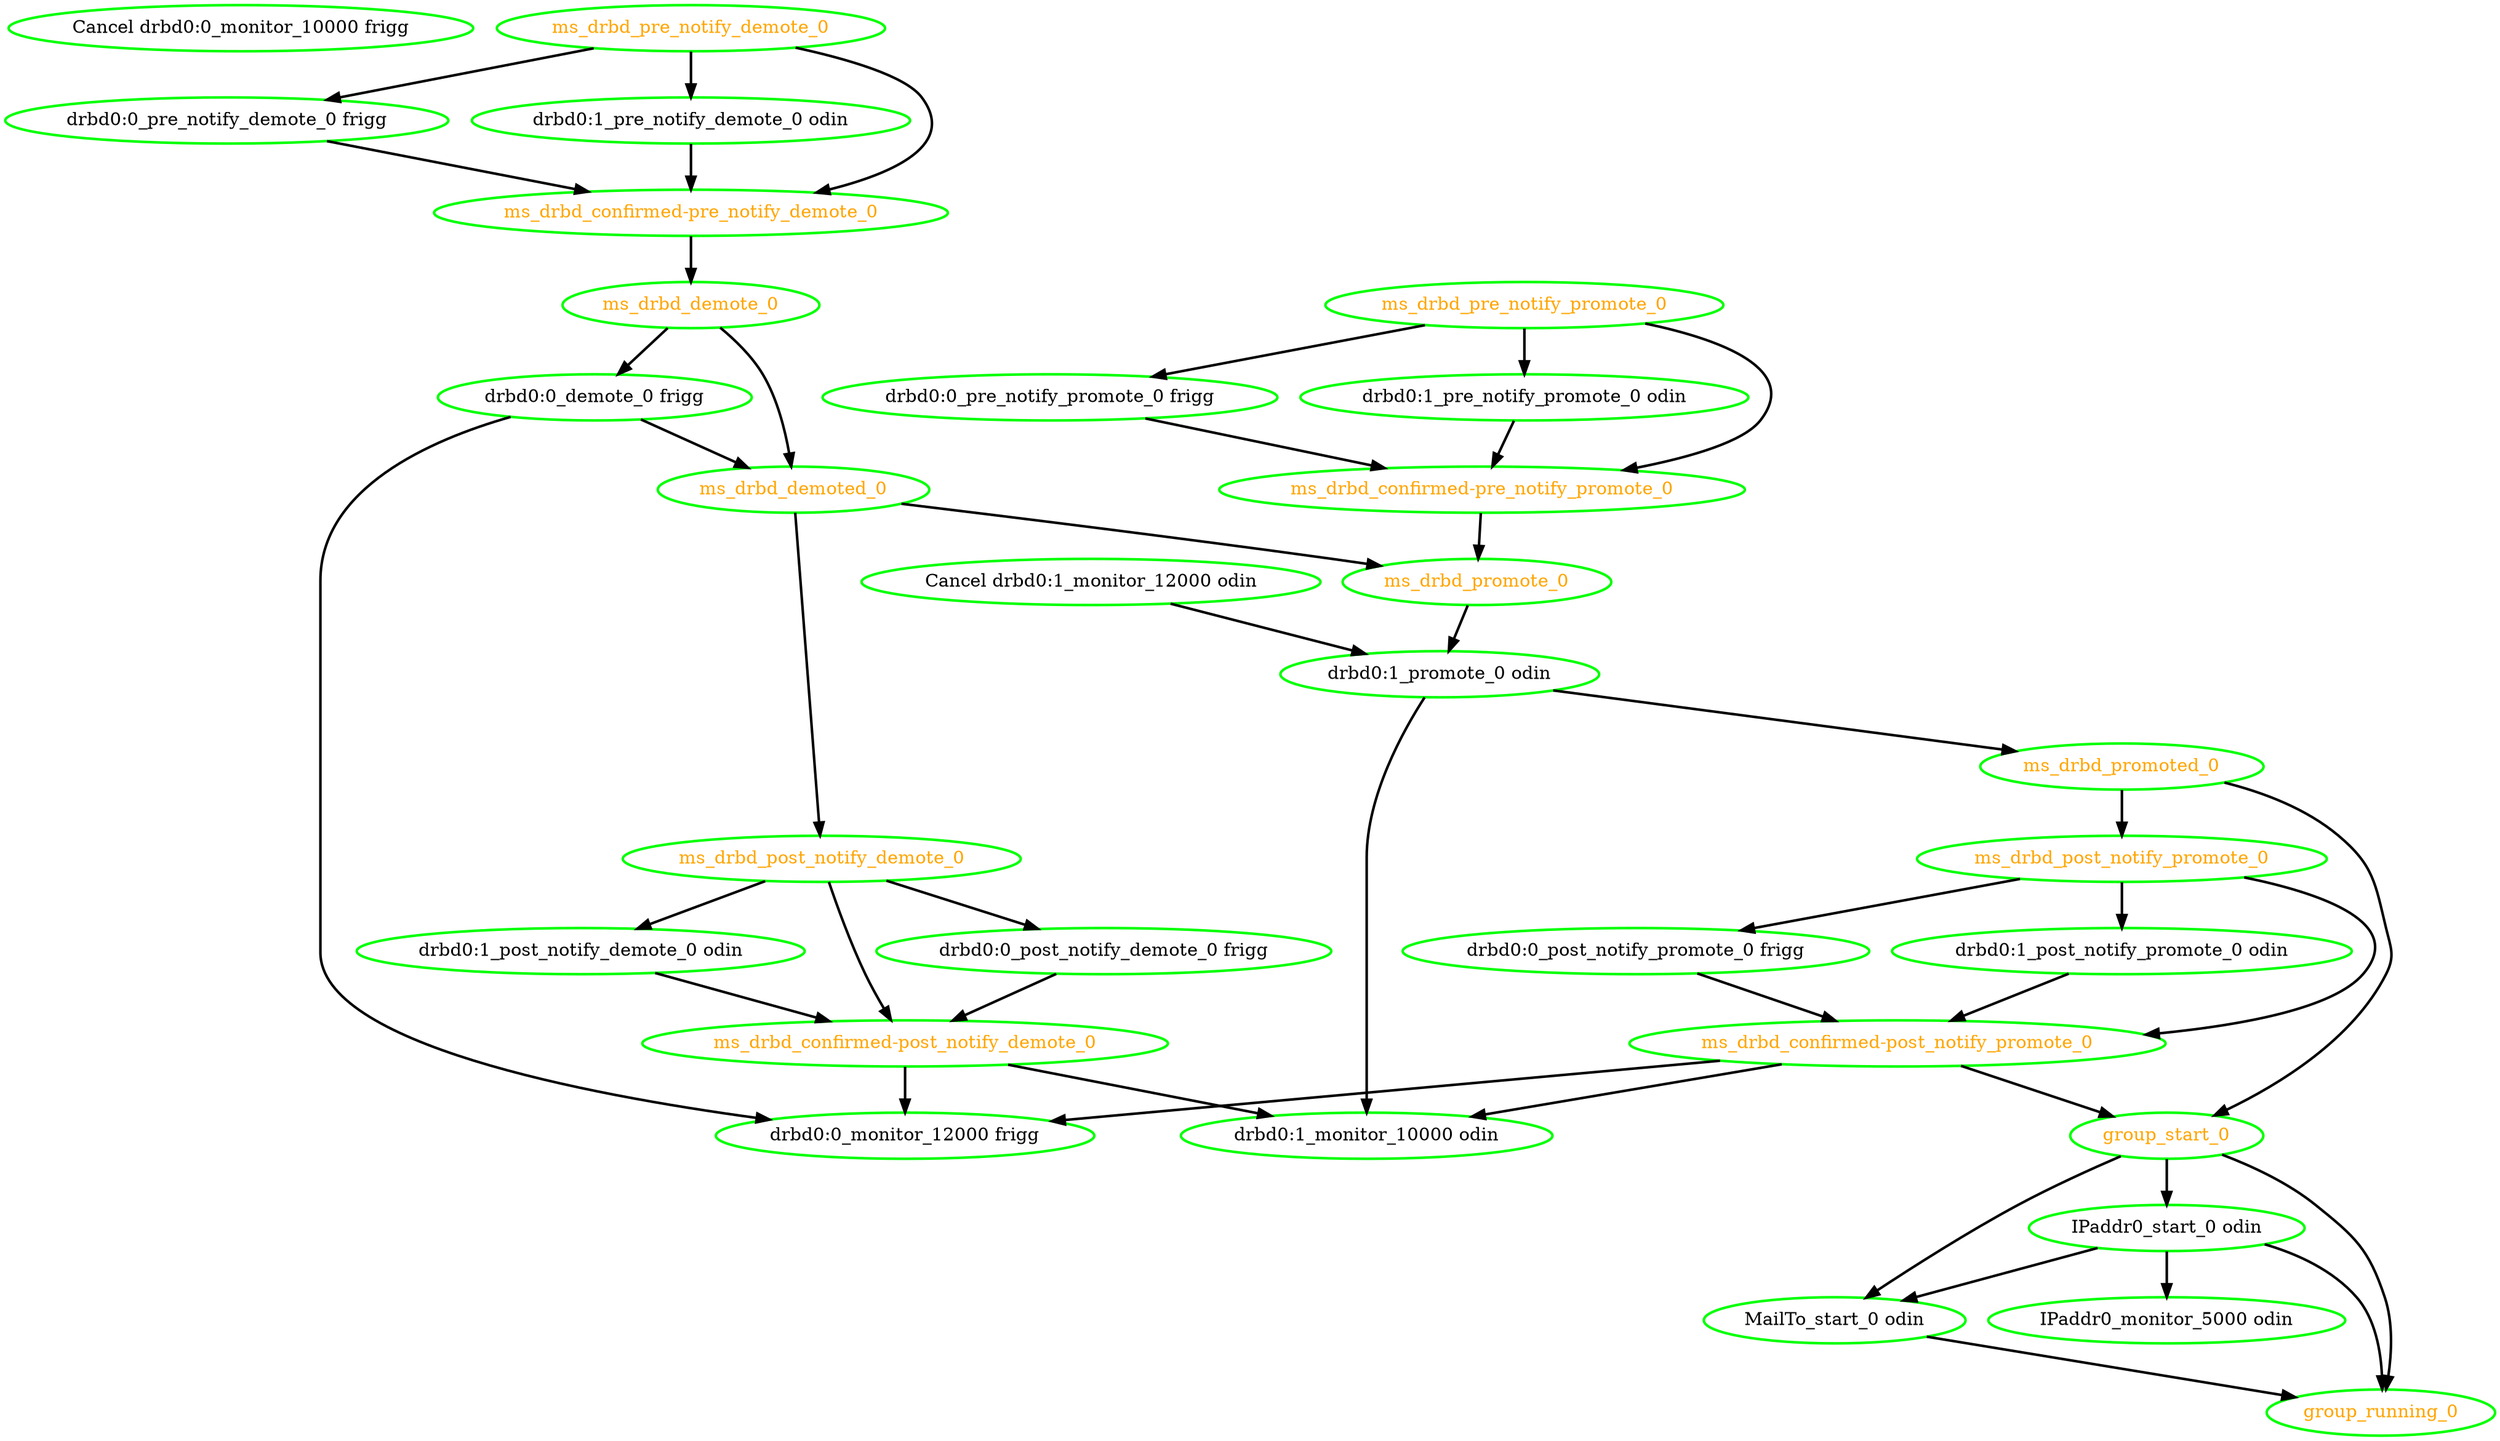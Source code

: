 digraph "g" {
"Cancel drbd0:0_monitor_10000 frigg" [ style=bold color="green" fontcolor="black"  ]
"Cancel drbd0:1_monitor_12000 odin" -> "drbd0:1_promote_0 odin" [ style = bold]
"Cancel drbd0:1_monitor_12000 odin" [ style=bold color="green" fontcolor="black"  ]
"IPaddr0_monitor_5000 odin" [ style=bold color="green" fontcolor="black"  ]
"IPaddr0_start_0 odin" -> "IPaddr0_monitor_5000 odin" [ style = bold]
"IPaddr0_start_0 odin" -> "MailTo_start_0 odin" [ style = bold]
"IPaddr0_start_0 odin" -> "group_running_0" [ style = bold]
"IPaddr0_start_0 odin" [ style=bold color="green" fontcolor="black"  ]
"MailTo_start_0 odin" -> "group_running_0" [ style = bold]
"MailTo_start_0 odin" [ style=bold color="green" fontcolor="black"  ]
"drbd0:0_demote_0 frigg" -> "drbd0:0_monitor_12000 frigg" [ style = bold]
"drbd0:0_demote_0 frigg" -> "ms_drbd_demoted_0" [ style = bold]
"drbd0:0_demote_0 frigg" [ style=bold color="green" fontcolor="black"  ]
"drbd0:0_monitor_12000 frigg" [ style=bold color="green" fontcolor="black"  ]
"drbd0:0_post_notify_demote_0 frigg" -> "ms_drbd_confirmed-post_notify_demote_0" [ style = bold]
"drbd0:0_post_notify_demote_0 frigg" [ style=bold color="green" fontcolor="black"  ]
"drbd0:0_post_notify_promote_0 frigg" -> "ms_drbd_confirmed-post_notify_promote_0" [ style = bold]
"drbd0:0_post_notify_promote_0 frigg" [ style=bold color="green" fontcolor="black"  ]
"drbd0:0_pre_notify_demote_0 frigg" -> "ms_drbd_confirmed-pre_notify_demote_0" [ style = bold]
"drbd0:0_pre_notify_demote_0 frigg" [ style=bold color="green" fontcolor="black"  ]
"drbd0:0_pre_notify_promote_0 frigg" -> "ms_drbd_confirmed-pre_notify_promote_0" [ style = bold]
"drbd0:0_pre_notify_promote_0 frigg" [ style=bold color="green" fontcolor="black"  ]
"drbd0:1_monitor_10000 odin" [ style=bold color="green" fontcolor="black"  ]
"drbd0:1_post_notify_demote_0 odin" -> "ms_drbd_confirmed-post_notify_demote_0" [ style = bold]
"drbd0:1_post_notify_demote_0 odin" [ style=bold color="green" fontcolor="black"  ]
"drbd0:1_post_notify_promote_0 odin" -> "ms_drbd_confirmed-post_notify_promote_0" [ style = bold]
"drbd0:1_post_notify_promote_0 odin" [ style=bold color="green" fontcolor="black"  ]
"drbd0:1_pre_notify_demote_0 odin" -> "ms_drbd_confirmed-pre_notify_demote_0" [ style = bold]
"drbd0:1_pre_notify_demote_0 odin" [ style=bold color="green" fontcolor="black"  ]
"drbd0:1_pre_notify_promote_0 odin" -> "ms_drbd_confirmed-pre_notify_promote_0" [ style = bold]
"drbd0:1_pre_notify_promote_0 odin" [ style=bold color="green" fontcolor="black"  ]
"drbd0:1_promote_0 odin" -> "drbd0:1_monitor_10000 odin" [ style = bold]
"drbd0:1_promote_0 odin" -> "ms_drbd_promoted_0" [ style = bold]
"drbd0:1_promote_0 odin" [ style=bold color="green" fontcolor="black"  ]
"group_running_0" [ style=bold color="green" fontcolor="orange"  ]
"group_start_0" -> "IPaddr0_start_0 odin" [ style = bold]
"group_start_0" -> "MailTo_start_0 odin" [ style = bold]
"group_start_0" -> "group_running_0" [ style = bold]
"group_start_0" [ style=bold color="green" fontcolor="orange"  ]
"ms_drbd_confirmed-post_notify_demote_0" -> "drbd0:0_monitor_12000 frigg" [ style = bold]
"ms_drbd_confirmed-post_notify_demote_0" -> "drbd0:1_monitor_10000 odin" [ style = bold]
"ms_drbd_confirmed-post_notify_demote_0" [ style=bold color="green" fontcolor="orange"  ]
"ms_drbd_confirmed-post_notify_promote_0" -> "drbd0:0_monitor_12000 frigg" [ style = bold]
"ms_drbd_confirmed-post_notify_promote_0" -> "drbd0:1_monitor_10000 odin" [ style = bold]
"ms_drbd_confirmed-post_notify_promote_0" -> "group_start_0" [ style = bold]
"ms_drbd_confirmed-post_notify_promote_0" [ style=bold color="green" fontcolor="orange"  ]
"ms_drbd_confirmed-pre_notify_demote_0" -> "ms_drbd_demote_0" [ style = bold]
"ms_drbd_confirmed-pre_notify_demote_0" [ style=bold color="green" fontcolor="orange"  ]
"ms_drbd_confirmed-pre_notify_promote_0" -> "ms_drbd_promote_0" [ style = bold]
"ms_drbd_confirmed-pre_notify_promote_0" [ style=bold color="green" fontcolor="orange"  ]
"ms_drbd_demote_0" -> "drbd0:0_demote_0 frigg" [ style = bold]
"ms_drbd_demote_0" -> "ms_drbd_demoted_0" [ style = bold]
"ms_drbd_demote_0" [ style=bold color="green" fontcolor="orange"  ]
"ms_drbd_demoted_0" -> "ms_drbd_post_notify_demote_0" [ style = bold]
"ms_drbd_demoted_0" -> "ms_drbd_promote_0" [ style = bold]
"ms_drbd_demoted_0" [ style=bold color="green" fontcolor="orange"  ]
"ms_drbd_post_notify_demote_0" -> "drbd0:0_post_notify_demote_0 frigg" [ style = bold]
"ms_drbd_post_notify_demote_0" -> "drbd0:1_post_notify_demote_0 odin" [ style = bold]
"ms_drbd_post_notify_demote_0" -> "ms_drbd_confirmed-post_notify_demote_0" [ style = bold]
"ms_drbd_post_notify_demote_0" [ style=bold color="green" fontcolor="orange"  ]
"ms_drbd_post_notify_promote_0" -> "drbd0:0_post_notify_promote_0 frigg" [ style = bold]
"ms_drbd_post_notify_promote_0" -> "drbd0:1_post_notify_promote_0 odin" [ style = bold]
"ms_drbd_post_notify_promote_0" -> "ms_drbd_confirmed-post_notify_promote_0" [ style = bold]
"ms_drbd_post_notify_promote_0" [ style=bold color="green" fontcolor="orange"  ]
"ms_drbd_pre_notify_demote_0" -> "drbd0:0_pre_notify_demote_0 frigg" [ style = bold]
"ms_drbd_pre_notify_demote_0" -> "drbd0:1_pre_notify_demote_0 odin" [ style = bold]
"ms_drbd_pre_notify_demote_0" -> "ms_drbd_confirmed-pre_notify_demote_0" [ style = bold]
"ms_drbd_pre_notify_demote_0" [ style=bold color="green" fontcolor="orange"  ]
"ms_drbd_pre_notify_promote_0" -> "drbd0:0_pre_notify_promote_0 frigg" [ style = bold]
"ms_drbd_pre_notify_promote_0" -> "drbd0:1_pre_notify_promote_0 odin" [ style = bold]
"ms_drbd_pre_notify_promote_0" -> "ms_drbd_confirmed-pre_notify_promote_0" [ style = bold]
"ms_drbd_pre_notify_promote_0" [ style=bold color="green" fontcolor="orange"  ]
"ms_drbd_promote_0" -> "drbd0:1_promote_0 odin" [ style = bold]
"ms_drbd_promote_0" [ style=bold color="green" fontcolor="orange"  ]
"ms_drbd_promoted_0" -> "group_start_0" [ style = bold]
"ms_drbd_promoted_0" -> "ms_drbd_post_notify_promote_0" [ style = bold]
"ms_drbd_promoted_0" [ style=bold color="green" fontcolor="orange"  ]
}
